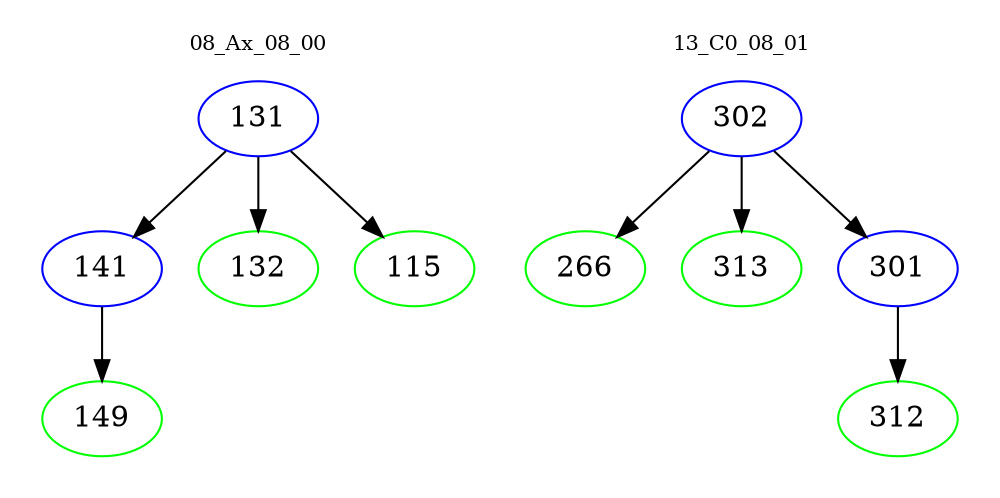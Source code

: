 digraph{
subgraph cluster_0 {
color = white
label = "08_Ax_08_00";
fontsize=10;
T0_131 [label="131", color="blue"]
T0_131 -> T0_141 [color="black"]
T0_141 [label="141", color="blue"]
T0_141 -> T0_149 [color="black"]
T0_149 [label="149", color="green"]
T0_131 -> T0_132 [color="black"]
T0_132 [label="132", color="green"]
T0_131 -> T0_115 [color="black"]
T0_115 [label="115", color="green"]
}
subgraph cluster_1 {
color = white
label = "13_C0_08_01";
fontsize=10;
T1_302 [label="302", color="blue"]
T1_302 -> T1_266 [color="black"]
T1_266 [label="266", color="green"]
T1_302 -> T1_313 [color="black"]
T1_313 [label="313", color="green"]
T1_302 -> T1_301 [color="black"]
T1_301 [label="301", color="blue"]
T1_301 -> T1_312 [color="black"]
T1_312 [label="312", color="green"]
}
}
